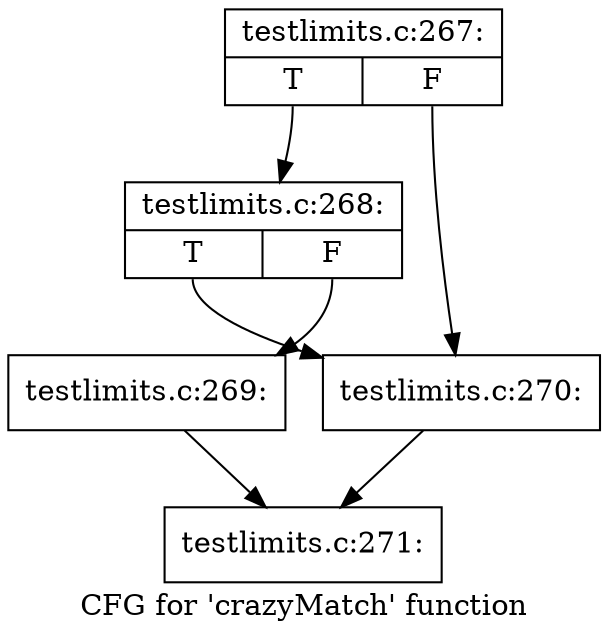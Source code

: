 digraph "CFG for 'crazyMatch' function" {
	label="CFG for 'crazyMatch' function";

	Node0x4bdff80 [shape=record,label="{testlimits.c:267:|{<s0>T|<s1>F}}"];
	Node0x4bdff80:s0 -> Node0x4bdffd0;
	Node0x4bdff80:s1 -> Node0x4b869e0;
	Node0x4bdffd0 [shape=record,label="{testlimits.c:268:|{<s0>T|<s1>F}}"];
	Node0x4bdffd0:s0 -> Node0x4b869e0;
	Node0x4bdffd0:s1 -> Node0x4b86990;
	Node0x4b86990 [shape=record,label="{testlimits.c:269:}"];
	Node0x4b86990 -> Node0x4b86b50;
	Node0x4b869e0 [shape=record,label="{testlimits.c:270:}"];
	Node0x4b869e0 -> Node0x4b86b50;
	Node0x4b86b50 [shape=record,label="{testlimits.c:271:}"];
}
